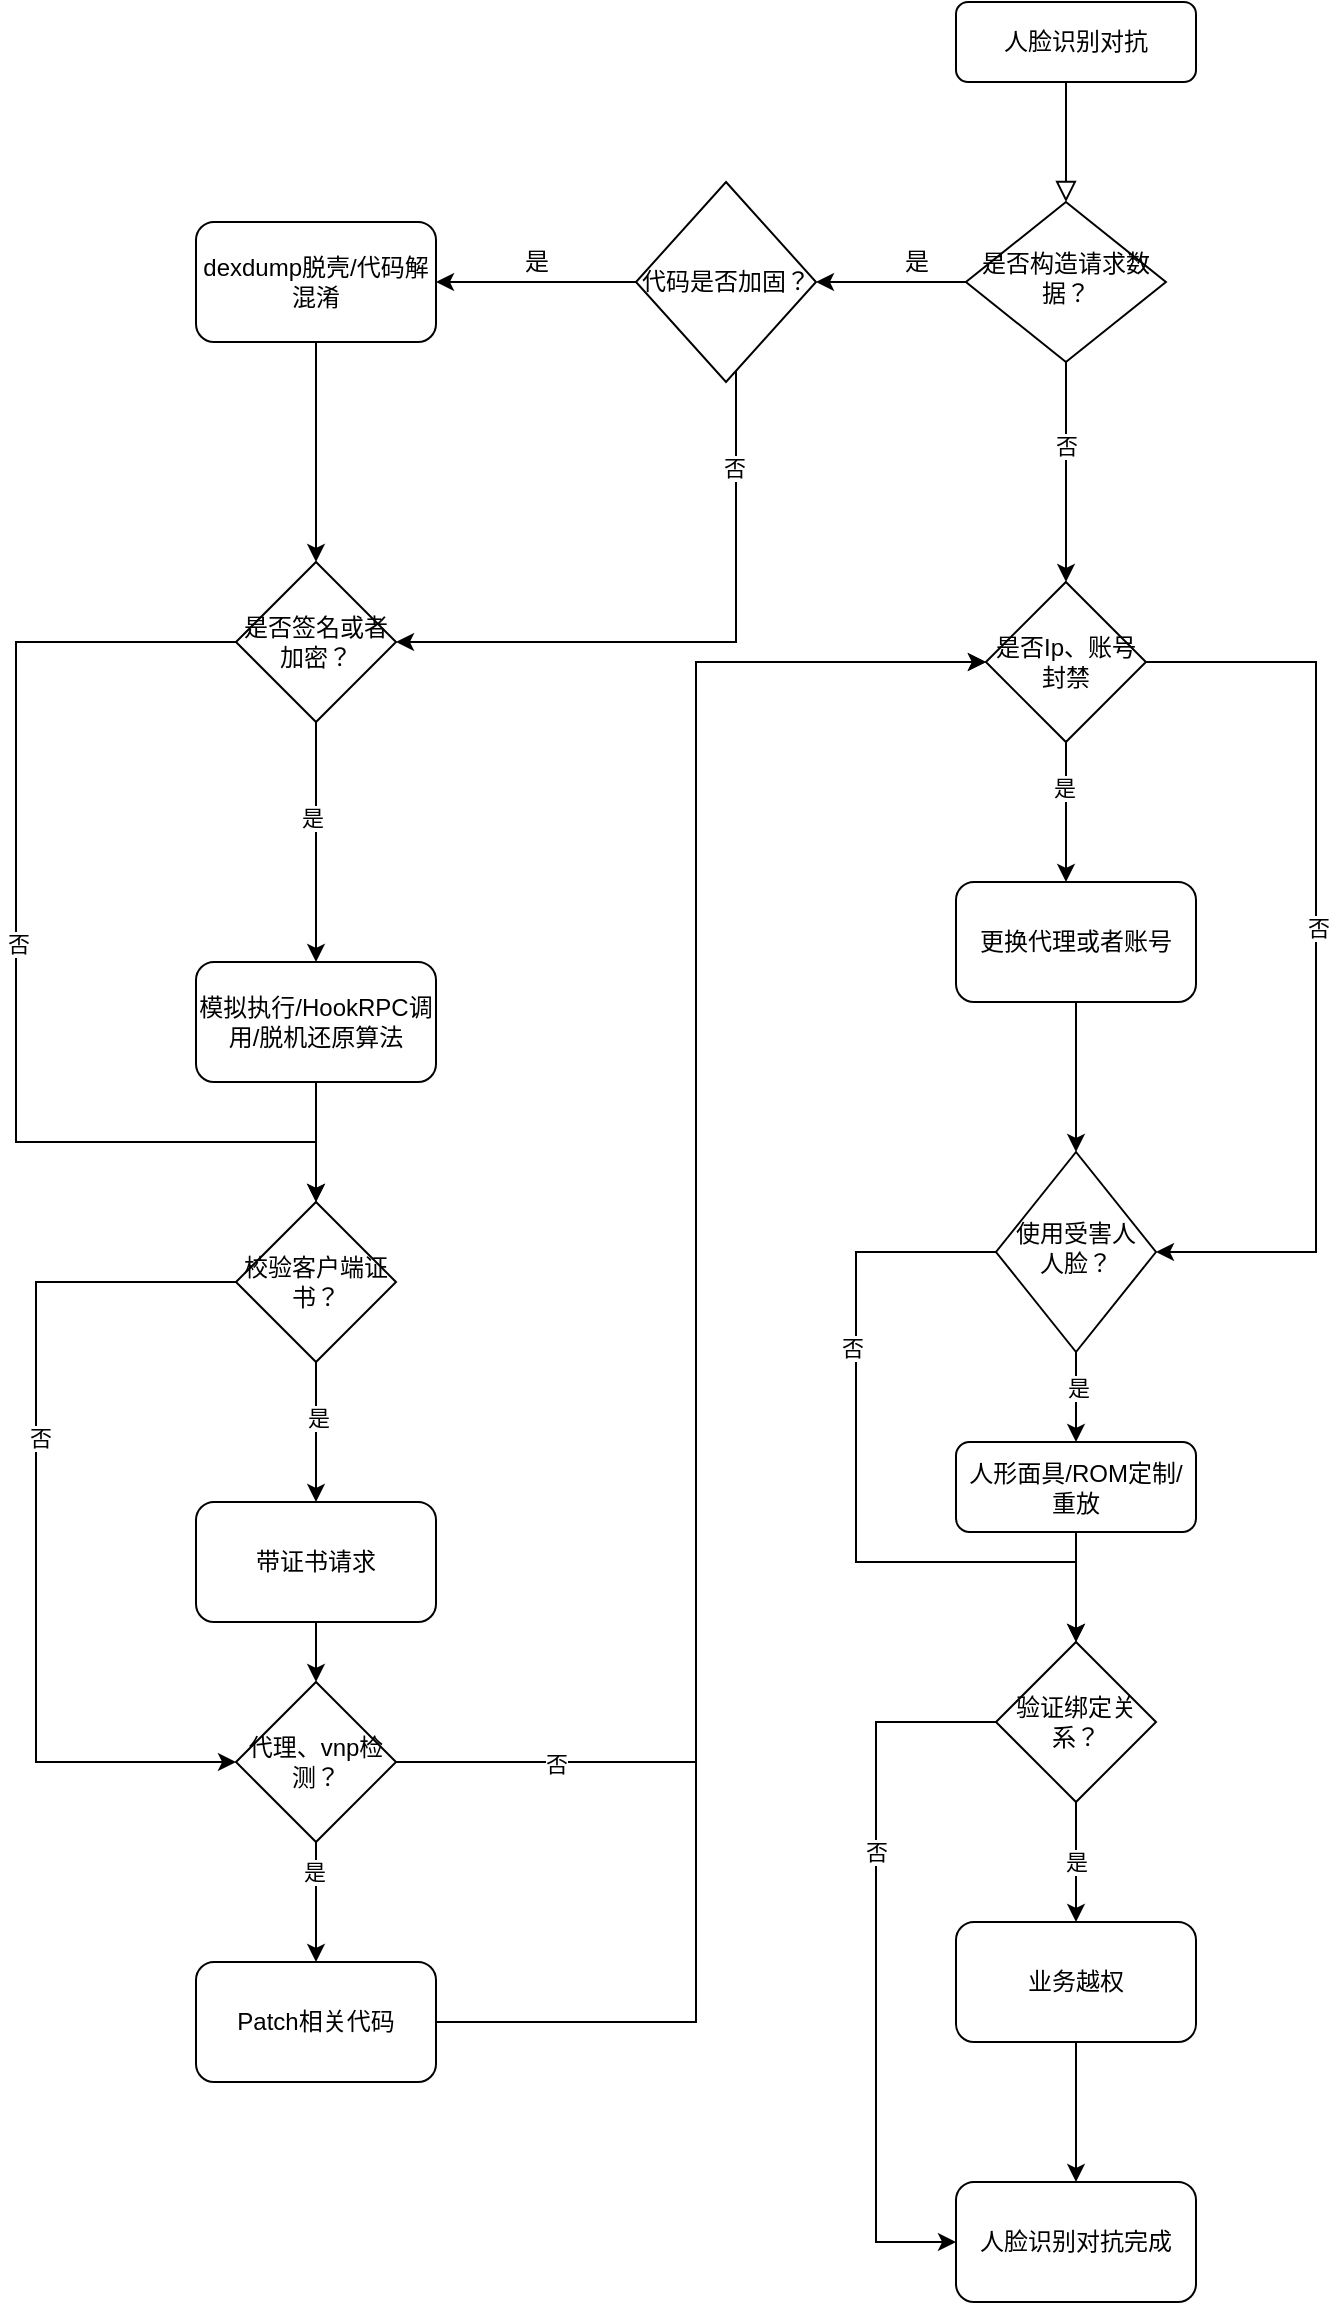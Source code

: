 <mxfile version="20.3.6" type="github">
  <diagram id="C5RBs43oDa-KdzZeNtuy" name="Page-1">
    <mxGraphModel dx="1129" dy="676" grid="1" gridSize="10" guides="1" tooltips="1" connect="1" arrows="1" fold="1" page="1" pageScale="1" pageWidth="827" pageHeight="1169" math="0" shadow="0">
      <root>
        <mxCell id="WIyWlLk6GJQsqaUBKTNV-0" />
        <mxCell id="WIyWlLk6GJQsqaUBKTNV-1" parent="WIyWlLk6GJQsqaUBKTNV-0" />
        <mxCell id="WIyWlLk6GJQsqaUBKTNV-2" value="" style="rounded=0;html=1;jettySize=auto;orthogonalLoop=1;fontSize=11;endArrow=block;endFill=0;endSize=8;strokeWidth=1;shadow=0;labelBackgroundColor=none;edgeStyle=orthogonalEdgeStyle;" parent="WIyWlLk6GJQsqaUBKTNV-1" source="WIyWlLk6GJQsqaUBKTNV-3" target="WIyWlLk6GJQsqaUBKTNV-6" edge="1">
          <mxGeometry relative="1" as="geometry">
            <Array as="points">
              <mxPoint x="615" y="60" />
              <mxPoint x="615" y="60" />
            </Array>
          </mxGeometry>
        </mxCell>
        <mxCell id="WIyWlLk6GJQsqaUBKTNV-3" value="人脸识别对抗" style="rounded=1;whiteSpace=wrap;html=1;fontSize=12;glass=0;strokeWidth=1;shadow=0;" parent="WIyWlLk6GJQsqaUBKTNV-1" vertex="1">
          <mxGeometry x="560" y="10" width="120" height="40" as="geometry" />
        </mxCell>
        <mxCell id="txry4iQ5BGnW9Nxm9vkz-0" style="edgeStyle=orthogonalEdgeStyle;rounded=0;orthogonalLoop=1;jettySize=auto;html=1;" edge="1" parent="WIyWlLk6GJQsqaUBKTNV-1" source="WIyWlLk6GJQsqaUBKTNV-6">
          <mxGeometry relative="1" as="geometry">
            <mxPoint x="490" y="150" as="targetPoint" />
          </mxGeometry>
        </mxCell>
        <mxCell id="txry4iQ5BGnW9Nxm9vkz-45" style="edgeStyle=orthogonalEdgeStyle;rounded=0;orthogonalLoop=1;jettySize=auto;html=1;entryX=0.5;entryY=0;entryDx=0;entryDy=0;" edge="1" parent="WIyWlLk6GJQsqaUBKTNV-1" source="WIyWlLk6GJQsqaUBKTNV-6" target="txry4iQ5BGnW9Nxm9vkz-47">
          <mxGeometry relative="1" as="geometry">
            <mxPoint x="570" y="290" as="targetPoint" />
            <Array as="points">
              <mxPoint x="615" y="300" />
            </Array>
          </mxGeometry>
        </mxCell>
        <mxCell id="txry4iQ5BGnW9Nxm9vkz-46" value="否" style="edgeLabel;html=1;align=center;verticalAlign=middle;resizable=0;points=[];" vertex="1" connectable="0" parent="txry4iQ5BGnW9Nxm9vkz-45">
          <mxGeometry x="-0.234" relative="1" as="geometry">
            <mxPoint as="offset" />
          </mxGeometry>
        </mxCell>
        <mxCell id="WIyWlLk6GJQsqaUBKTNV-6" value="是否构造请求数据？" style="rhombus;whiteSpace=wrap;html=1;shadow=0;fontFamily=Helvetica;fontSize=12;align=center;strokeWidth=1;spacing=6;spacingTop=-4;" parent="WIyWlLk6GJQsqaUBKTNV-1" vertex="1">
          <mxGeometry x="564.96" y="110" width="100" height="80" as="geometry" />
        </mxCell>
        <mxCell id="txry4iQ5BGnW9Nxm9vkz-31" style="edgeStyle=orthogonalEdgeStyle;rounded=0;orthogonalLoop=1;jettySize=auto;html=1;entryX=0.5;entryY=0;entryDx=0;entryDy=0;" edge="1" parent="WIyWlLk6GJQsqaUBKTNV-1" source="WIyWlLk6GJQsqaUBKTNV-10" target="txry4iQ5BGnW9Nxm9vkz-33">
          <mxGeometry relative="1" as="geometry">
            <mxPoint x="720.04" y="750" as="targetPoint" />
            <mxPoint x="720" y="790" as="sourcePoint" />
          </mxGeometry>
        </mxCell>
        <mxCell id="txry4iQ5BGnW9Nxm9vkz-32" value="是" style="edgeLabel;html=1;align=center;verticalAlign=middle;resizable=0;points=[];" vertex="1" connectable="0" parent="txry4iQ5BGnW9Nxm9vkz-31">
          <mxGeometry x="-0.198" y="1" relative="1" as="geometry">
            <mxPoint as="offset" />
          </mxGeometry>
        </mxCell>
        <mxCell id="txry4iQ5BGnW9Nxm9vkz-73" style="edgeStyle=orthogonalEdgeStyle;rounded=0;orthogonalLoop=1;jettySize=auto;html=1;entryX=0.5;entryY=0;entryDx=0;entryDy=0;" edge="1" parent="WIyWlLk6GJQsqaUBKTNV-1" source="WIyWlLk6GJQsqaUBKTNV-10" target="txry4iQ5BGnW9Nxm9vkz-35">
          <mxGeometry relative="1" as="geometry">
            <Array as="points">
              <mxPoint x="510" y="635" />
              <mxPoint x="510" y="790" />
              <mxPoint x="620" y="790" />
            </Array>
          </mxGeometry>
        </mxCell>
        <mxCell id="txry4iQ5BGnW9Nxm9vkz-74" value="否" style="edgeLabel;html=1;align=center;verticalAlign=middle;resizable=0;points=[];" vertex="1" connectable="0" parent="txry4iQ5BGnW9Nxm9vkz-73">
          <mxGeometry x="-0.37" y="-2" relative="1" as="geometry">
            <mxPoint as="offset" />
          </mxGeometry>
        </mxCell>
        <mxCell id="WIyWlLk6GJQsqaUBKTNV-10" value="使用受害人人脸？" style="rhombus;whiteSpace=wrap;html=1;shadow=0;fontFamily=Helvetica;fontSize=12;align=center;strokeWidth=1;spacing=6;spacingTop=-4;direction=south;" parent="WIyWlLk6GJQsqaUBKTNV-1" vertex="1">
          <mxGeometry x="580" y="585" width="80" height="100" as="geometry" />
        </mxCell>
        <mxCell id="txry4iQ5BGnW9Nxm9vkz-2" value="是" style="text;html=1;align=center;verticalAlign=middle;resizable=0;points=[];autosize=1;strokeColor=none;fillColor=none;" vertex="1" parent="WIyWlLk6GJQsqaUBKTNV-1">
          <mxGeometry x="520" y="125" width="40" height="30" as="geometry" />
        </mxCell>
        <mxCell id="txry4iQ5BGnW9Nxm9vkz-4" style="edgeStyle=orthogonalEdgeStyle;rounded=0;orthogonalLoop=1;jettySize=auto;html=1;" edge="1" parent="WIyWlLk6GJQsqaUBKTNV-1" source="txry4iQ5BGnW9Nxm9vkz-3">
          <mxGeometry relative="1" as="geometry">
            <mxPoint x="300" y="150" as="targetPoint" />
          </mxGeometry>
        </mxCell>
        <mxCell id="txry4iQ5BGnW9Nxm9vkz-9" style="edgeStyle=orthogonalEdgeStyle;rounded=0;orthogonalLoop=1;jettySize=auto;html=1;entryX=1;entryY=0.5;entryDx=0;entryDy=0;" edge="1" parent="WIyWlLk6GJQsqaUBKTNV-1" source="txry4iQ5BGnW9Nxm9vkz-3" target="txry4iQ5BGnW9Nxm9vkz-8">
          <mxGeometry relative="1" as="geometry">
            <Array as="points">
              <mxPoint x="450" y="330" />
            </Array>
          </mxGeometry>
        </mxCell>
        <mxCell id="txry4iQ5BGnW9Nxm9vkz-10" value="否" style="edgeLabel;html=1;align=center;verticalAlign=middle;resizable=0;points=[];" vertex="1" connectable="0" parent="txry4iQ5BGnW9Nxm9vkz-9">
          <mxGeometry x="-0.685" y="-1" relative="1" as="geometry">
            <mxPoint as="offset" />
          </mxGeometry>
        </mxCell>
        <mxCell id="txry4iQ5BGnW9Nxm9vkz-3" value="代码是否加固？" style="rhombus;whiteSpace=wrap;html=1;" vertex="1" parent="WIyWlLk6GJQsqaUBKTNV-1">
          <mxGeometry x="400" y="100" width="90" height="100" as="geometry" />
        </mxCell>
        <mxCell id="txry4iQ5BGnW9Nxm9vkz-5" value="是" style="text;html=1;align=center;verticalAlign=middle;resizable=0;points=[];autosize=1;strokeColor=none;fillColor=none;" vertex="1" parent="WIyWlLk6GJQsqaUBKTNV-1">
          <mxGeometry x="330" y="125" width="40" height="30" as="geometry" />
        </mxCell>
        <mxCell id="txry4iQ5BGnW9Nxm9vkz-7" style="edgeStyle=orthogonalEdgeStyle;rounded=0;orthogonalLoop=1;jettySize=auto;html=1;" edge="1" parent="WIyWlLk6GJQsqaUBKTNV-1" source="txry4iQ5BGnW9Nxm9vkz-6" target="txry4iQ5BGnW9Nxm9vkz-8">
          <mxGeometry relative="1" as="geometry">
            <mxPoint x="240" y="330" as="targetPoint" />
          </mxGeometry>
        </mxCell>
        <mxCell id="txry4iQ5BGnW9Nxm9vkz-6" value="dexdump脱壳/代码解混淆" style="rounded=1;whiteSpace=wrap;html=1;" vertex="1" parent="WIyWlLk6GJQsqaUBKTNV-1">
          <mxGeometry x="180" y="120" width="120" height="60" as="geometry" />
        </mxCell>
        <mxCell id="txry4iQ5BGnW9Nxm9vkz-11" style="edgeStyle=orthogonalEdgeStyle;rounded=0;orthogonalLoop=1;jettySize=auto;html=1;entryX=0.5;entryY=0;entryDx=0;entryDy=0;" edge="1" parent="WIyWlLk6GJQsqaUBKTNV-1" source="txry4iQ5BGnW9Nxm9vkz-8" target="txry4iQ5BGnW9Nxm9vkz-13">
          <mxGeometry relative="1" as="geometry">
            <mxPoint x="240" y="470" as="targetPoint" />
            <Array as="points">
              <mxPoint x="240" y="490" />
            </Array>
          </mxGeometry>
        </mxCell>
        <mxCell id="txry4iQ5BGnW9Nxm9vkz-12" value="是" style="edgeLabel;html=1;align=center;verticalAlign=middle;resizable=0;points=[];" vertex="1" connectable="0" parent="txry4iQ5BGnW9Nxm9vkz-11">
          <mxGeometry x="-0.21" y="-2" relative="1" as="geometry">
            <mxPoint as="offset" />
          </mxGeometry>
        </mxCell>
        <mxCell id="txry4iQ5BGnW9Nxm9vkz-14" style="edgeStyle=orthogonalEdgeStyle;rounded=0;orthogonalLoop=1;jettySize=auto;html=1;entryX=0.5;entryY=0;entryDx=0;entryDy=0;" edge="1" parent="WIyWlLk6GJQsqaUBKTNV-1" source="txry4iQ5BGnW9Nxm9vkz-8" target="txry4iQ5BGnW9Nxm9vkz-17">
          <mxGeometry relative="1" as="geometry">
            <mxPoint x="240" y="570" as="targetPoint" />
            <Array as="points">
              <mxPoint x="90" y="330" />
              <mxPoint x="90" y="580" />
              <mxPoint x="240" y="580" />
            </Array>
          </mxGeometry>
        </mxCell>
        <mxCell id="txry4iQ5BGnW9Nxm9vkz-15" value="否" style="edgeLabel;html=1;align=center;verticalAlign=middle;resizable=0;points=[];" vertex="1" connectable="0" parent="txry4iQ5BGnW9Nxm9vkz-14">
          <mxGeometry x="-0.036" y="1" relative="1" as="geometry">
            <mxPoint as="offset" />
          </mxGeometry>
        </mxCell>
        <mxCell id="txry4iQ5BGnW9Nxm9vkz-8" value="是否签名或者加密？" style="rhombus;whiteSpace=wrap;html=1;" vertex="1" parent="WIyWlLk6GJQsqaUBKTNV-1">
          <mxGeometry x="200" y="290" width="80" height="80" as="geometry" />
        </mxCell>
        <mxCell id="txry4iQ5BGnW9Nxm9vkz-16" style="edgeStyle=orthogonalEdgeStyle;rounded=0;orthogonalLoop=1;jettySize=auto;html=1;entryX=0.5;entryY=0;entryDx=0;entryDy=0;" edge="1" parent="WIyWlLk6GJQsqaUBKTNV-1" source="txry4iQ5BGnW9Nxm9vkz-13" target="txry4iQ5BGnW9Nxm9vkz-17">
          <mxGeometry relative="1" as="geometry">
            <mxPoint x="240" y="590" as="targetPoint" />
            <Array as="points">
              <mxPoint x="240" y="570" />
              <mxPoint x="240" y="570" />
            </Array>
          </mxGeometry>
        </mxCell>
        <mxCell id="txry4iQ5BGnW9Nxm9vkz-13" value="模拟执行/HookRPC调用/脱机还原算法" style="rounded=1;whiteSpace=wrap;html=1;" vertex="1" parent="WIyWlLk6GJQsqaUBKTNV-1">
          <mxGeometry x="180" y="490" width="120" height="60" as="geometry" />
        </mxCell>
        <mxCell id="txry4iQ5BGnW9Nxm9vkz-19" style="edgeStyle=orthogonalEdgeStyle;rounded=0;orthogonalLoop=1;jettySize=auto;html=1;" edge="1" parent="WIyWlLk6GJQsqaUBKTNV-1" source="txry4iQ5BGnW9Nxm9vkz-17">
          <mxGeometry relative="1" as="geometry">
            <mxPoint x="240" y="760" as="targetPoint" />
          </mxGeometry>
        </mxCell>
        <mxCell id="txry4iQ5BGnW9Nxm9vkz-20" value="是" style="edgeLabel;html=1;align=center;verticalAlign=middle;resizable=0;points=[];" vertex="1" connectable="0" parent="txry4iQ5BGnW9Nxm9vkz-19">
          <mxGeometry x="-0.222" y="1" relative="1" as="geometry">
            <mxPoint as="offset" />
          </mxGeometry>
        </mxCell>
        <mxCell id="txry4iQ5BGnW9Nxm9vkz-24" style="edgeStyle=orthogonalEdgeStyle;rounded=0;orthogonalLoop=1;jettySize=auto;html=1;entryX=0;entryY=0.5;entryDx=0;entryDy=0;exitX=0;exitY=0.5;exitDx=0;exitDy=0;" edge="1" parent="WIyWlLk6GJQsqaUBKTNV-1" source="txry4iQ5BGnW9Nxm9vkz-17" target="txry4iQ5BGnW9Nxm9vkz-23">
          <mxGeometry relative="1" as="geometry">
            <mxPoint x="290" y="890" as="targetPoint" />
            <Array as="points">
              <mxPoint x="100" y="650" />
              <mxPoint x="100" y="890" />
            </Array>
          </mxGeometry>
        </mxCell>
        <mxCell id="txry4iQ5BGnW9Nxm9vkz-25" value="否" style="edgeLabel;html=1;align=center;verticalAlign=middle;resizable=0;points=[];" vertex="1" connectable="0" parent="txry4iQ5BGnW9Nxm9vkz-24">
          <mxGeometry x="-0.191" y="2" relative="1" as="geometry">
            <mxPoint as="offset" />
          </mxGeometry>
        </mxCell>
        <mxCell id="txry4iQ5BGnW9Nxm9vkz-17" value="校验客户端证书？" style="rhombus;whiteSpace=wrap;html=1;" vertex="1" parent="WIyWlLk6GJQsqaUBKTNV-1">
          <mxGeometry x="200" y="610" width="80" height="80" as="geometry" />
        </mxCell>
        <mxCell id="txry4iQ5BGnW9Nxm9vkz-22" style="edgeStyle=orthogonalEdgeStyle;rounded=0;orthogonalLoop=1;jettySize=auto;html=1;" edge="1" parent="WIyWlLk6GJQsqaUBKTNV-1" source="txry4iQ5BGnW9Nxm9vkz-21" target="txry4iQ5BGnW9Nxm9vkz-23">
          <mxGeometry relative="1" as="geometry">
            <mxPoint x="240" y="890" as="targetPoint" />
          </mxGeometry>
        </mxCell>
        <mxCell id="txry4iQ5BGnW9Nxm9vkz-21" value="带证书请求" style="rounded=1;whiteSpace=wrap;html=1;" vertex="1" parent="WIyWlLk6GJQsqaUBKTNV-1">
          <mxGeometry x="180" y="760" width="120" height="60" as="geometry" />
        </mxCell>
        <mxCell id="txry4iQ5BGnW9Nxm9vkz-26" style="edgeStyle=orthogonalEdgeStyle;rounded=0;orthogonalLoop=1;jettySize=auto;html=1;" edge="1" parent="WIyWlLk6GJQsqaUBKTNV-1" source="txry4iQ5BGnW9Nxm9vkz-23" target="txry4iQ5BGnW9Nxm9vkz-27">
          <mxGeometry relative="1" as="geometry">
            <mxPoint x="240" y="980" as="targetPoint" />
          </mxGeometry>
        </mxCell>
        <mxCell id="txry4iQ5BGnW9Nxm9vkz-28" value="是" style="edgeLabel;html=1;align=center;verticalAlign=middle;resizable=0;points=[];" vertex="1" connectable="0" parent="txry4iQ5BGnW9Nxm9vkz-26">
          <mxGeometry x="-0.5" y="-1" relative="1" as="geometry">
            <mxPoint as="offset" />
          </mxGeometry>
        </mxCell>
        <mxCell id="txry4iQ5BGnW9Nxm9vkz-60" style="edgeStyle=orthogonalEdgeStyle;rounded=0;orthogonalLoop=1;jettySize=auto;html=1;entryX=0;entryY=0.5;entryDx=0;entryDy=0;" edge="1" parent="WIyWlLk6GJQsqaUBKTNV-1" source="txry4iQ5BGnW9Nxm9vkz-23" target="txry4iQ5BGnW9Nxm9vkz-47">
          <mxGeometry relative="1" as="geometry">
            <mxPoint x="500" y="400" as="targetPoint" />
            <Array as="points">
              <mxPoint x="430" y="890" />
              <mxPoint x="430" y="340" />
            </Array>
          </mxGeometry>
        </mxCell>
        <mxCell id="txry4iQ5BGnW9Nxm9vkz-61" value="否" style="edgeLabel;html=1;align=center;verticalAlign=middle;resizable=0;points=[];" vertex="1" connectable="0" parent="txry4iQ5BGnW9Nxm9vkz-60">
          <mxGeometry x="-0.811" y="-1" relative="1" as="geometry">
            <mxPoint as="offset" />
          </mxGeometry>
        </mxCell>
        <mxCell id="txry4iQ5BGnW9Nxm9vkz-23" value="代理、vnp检测？" style="rhombus;whiteSpace=wrap;html=1;" vertex="1" parent="WIyWlLk6GJQsqaUBKTNV-1">
          <mxGeometry x="200" y="850" width="80" height="80" as="geometry" />
        </mxCell>
        <mxCell id="txry4iQ5BGnW9Nxm9vkz-30" style="edgeStyle=orthogonalEdgeStyle;rounded=0;orthogonalLoop=1;jettySize=auto;html=1;entryX=0;entryY=0.5;entryDx=0;entryDy=0;" edge="1" parent="WIyWlLk6GJQsqaUBKTNV-1" source="txry4iQ5BGnW9Nxm9vkz-27" target="txry4iQ5BGnW9Nxm9vkz-47">
          <mxGeometry relative="1" as="geometry">
            <mxPoint x="530" y="310" as="targetPoint" />
            <Array as="points">
              <mxPoint x="430" y="1020" />
              <mxPoint x="430" y="340" />
            </Array>
          </mxGeometry>
        </mxCell>
        <mxCell id="txry4iQ5BGnW9Nxm9vkz-27" value="Patch相关代码" style="rounded=1;whiteSpace=wrap;html=1;" vertex="1" parent="WIyWlLk6GJQsqaUBKTNV-1">
          <mxGeometry x="180" y="990" width="120" height="60" as="geometry" />
        </mxCell>
        <mxCell id="txry4iQ5BGnW9Nxm9vkz-72" value="" style="edgeStyle=orthogonalEdgeStyle;rounded=0;orthogonalLoop=1;jettySize=auto;html=1;" edge="1" parent="WIyWlLk6GJQsqaUBKTNV-1" source="txry4iQ5BGnW9Nxm9vkz-33" target="txry4iQ5BGnW9Nxm9vkz-35">
          <mxGeometry relative="1" as="geometry" />
        </mxCell>
        <mxCell id="txry4iQ5BGnW9Nxm9vkz-33" value="人形面具/ROM定制/重放" style="rounded=1;whiteSpace=wrap;html=1;" vertex="1" parent="WIyWlLk6GJQsqaUBKTNV-1">
          <mxGeometry x="560" y="730" width="120" height="45" as="geometry" />
        </mxCell>
        <mxCell id="txry4iQ5BGnW9Nxm9vkz-38" value="是" style="edgeStyle=orthogonalEdgeStyle;rounded=0;orthogonalLoop=1;jettySize=auto;html=1;exitX=0.5;exitY=1;exitDx=0;exitDy=0;entryX=0.5;entryY=0;entryDx=0;entryDy=0;" edge="1" parent="WIyWlLk6GJQsqaUBKTNV-1" source="txry4iQ5BGnW9Nxm9vkz-35" target="txry4iQ5BGnW9Nxm9vkz-39">
          <mxGeometry relative="1" as="geometry">
            <mxPoint x="615" y="1130" as="targetPoint" />
            <mxPoint x="614.96" y="1150" as="sourcePoint" />
            <Array as="points" />
          </mxGeometry>
        </mxCell>
        <mxCell id="txry4iQ5BGnW9Nxm9vkz-43" style="edgeStyle=orthogonalEdgeStyle;rounded=0;orthogonalLoop=1;jettySize=auto;html=1;entryX=0;entryY=0.5;entryDx=0;entryDy=0;exitX=0;exitY=0.5;exitDx=0;exitDy=0;" edge="1" parent="WIyWlLk6GJQsqaUBKTNV-1" source="txry4iQ5BGnW9Nxm9vkz-35" target="txry4iQ5BGnW9Nxm9vkz-42">
          <mxGeometry relative="1" as="geometry">
            <mxPoint x="570" y="1110" as="sourcePoint" />
            <Array as="points">
              <mxPoint x="520" y="870" />
              <mxPoint x="520" y="1130" />
            </Array>
          </mxGeometry>
        </mxCell>
        <mxCell id="txry4iQ5BGnW9Nxm9vkz-44" value="否" style="edgeLabel;html=1;align=center;verticalAlign=middle;resizable=0;points=[];" vertex="1" connectable="0" parent="txry4iQ5BGnW9Nxm9vkz-43">
          <mxGeometry x="-0.308" relative="1" as="geometry">
            <mxPoint as="offset" />
          </mxGeometry>
        </mxCell>
        <mxCell id="txry4iQ5BGnW9Nxm9vkz-35" value="验证绑定关系？" style="rhombus;whiteSpace=wrap;html=1;" vertex="1" parent="WIyWlLk6GJQsqaUBKTNV-1">
          <mxGeometry x="580" y="830" width="80" height="80" as="geometry" />
        </mxCell>
        <mxCell id="txry4iQ5BGnW9Nxm9vkz-41" style="edgeStyle=orthogonalEdgeStyle;rounded=0;orthogonalLoop=1;jettySize=auto;html=1;" edge="1" parent="WIyWlLk6GJQsqaUBKTNV-1" source="txry4iQ5BGnW9Nxm9vkz-39" target="txry4iQ5BGnW9Nxm9vkz-42">
          <mxGeometry relative="1" as="geometry">
            <mxPoint x="614.96" y="1350" as="targetPoint" />
          </mxGeometry>
        </mxCell>
        <mxCell id="txry4iQ5BGnW9Nxm9vkz-39" value="业务越权" style="rounded=1;whiteSpace=wrap;html=1;" vertex="1" parent="WIyWlLk6GJQsqaUBKTNV-1">
          <mxGeometry x="560" y="970" width="120" height="60" as="geometry" />
        </mxCell>
        <mxCell id="txry4iQ5BGnW9Nxm9vkz-42" value="人脸识别对抗完成" style="rounded=1;whiteSpace=wrap;html=1;" vertex="1" parent="WIyWlLk6GJQsqaUBKTNV-1">
          <mxGeometry x="560" y="1100" width="120" height="60" as="geometry" />
        </mxCell>
        <mxCell id="txry4iQ5BGnW9Nxm9vkz-50" style="edgeStyle=orthogonalEdgeStyle;rounded=0;orthogonalLoop=1;jettySize=auto;html=1;" edge="1" parent="WIyWlLk6GJQsqaUBKTNV-1" source="txry4iQ5BGnW9Nxm9vkz-47" target="txry4iQ5BGnW9Nxm9vkz-51">
          <mxGeometry relative="1" as="geometry">
            <mxPoint x="620" y="675" as="targetPoint" />
            <Array as="points">
              <mxPoint x="615" y="420" />
              <mxPoint x="615" y="420" />
            </Array>
          </mxGeometry>
        </mxCell>
        <mxCell id="txry4iQ5BGnW9Nxm9vkz-67" value="是" style="edgeLabel;html=1;align=center;verticalAlign=middle;resizable=0;points=[];" vertex="1" connectable="0" parent="txry4iQ5BGnW9Nxm9vkz-50">
          <mxGeometry x="-0.363" y="-1" relative="1" as="geometry">
            <mxPoint as="offset" />
          </mxGeometry>
        </mxCell>
        <mxCell id="txry4iQ5BGnW9Nxm9vkz-68" style="edgeStyle=orthogonalEdgeStyle;rounded=0;orthogonalLoop=1;jettySize=auto;html=1;entryX=0.5;entryY=0;entryDx=0;entryDy=0;" edge="1" parent="WIyWlLk6GJQsqaUBKTNV-1" source="txry4iQ5BGnW9Nxm9vkz-47" target="WIyWlLk6GJQsqaUBKTNV-10">
          <mxGeometry relative="1" as="geometry">
            <mxPoint x="760" y="530" as="targetPoint" />
            <Array as="points">
              <mxPoint x="740" y="340" />
              <mxPoint x="740" y="635" />
            </Array>
          </mxGeometry>
        </mxCell>
        <mxCell id="txry4iQ5BGnW9Nxm9vkz-69" value="否" style="edgeLabel;html=1;align=center;verticalAlign=middle;resizable=0;points=[];" vertex="1" connectable="0" parent="txry4iQ5BGnW9Nxm9vkz-68">
          <mxGeometry x="-0.053" y="1" relative="1" as="geometry">
            <mxPoint as="offset" />
          </mxGeometry>
        </mxCell>
        <mxCell id="txry4iQ5BGnW9Nxm9vkz-47" value="是否Ip、账号封禁" style="rhombus;whiteSpace=wrap;html=1;" vertex="1" parent="WIyWlLk6GJQsqaUBKTNV-1">
          <mxGeometry x="574.96" y="300" width="80" height="80" as="geometry" />
        </mxCell>
        <mxCell id="txry4iQ5BGnW9Nxm9vkz-66" style="edgeStyle=orthogonalEdgeStyle;rounded=0;orthogonalLoop=1;jettySize=auto;html=1;entryX=0;entryY=0.5;entryDx=0;entryDy=0;" edge="1" parent="WIyWlLk6GJQsqaUBKTNV-1" source="txry4iQ5BGnW9Nxm9vkz-51" target="WIyWlLk6GJQsqaUBKTNV-10">
          <mxGeometry relative="1" as="geometry" />
        </mxCell>
        <mxCell id="txry4iQ5BGnW9Nxm9vkz-51" value="更换代理或者账号" style="rounded=1;whiteSpace=wrap;html=1;" vertex="1" parent="WIyWlLk6GJQsqaUBKTNV-1">
          <mxGeometry x="560" y="450" width="120" height="60" as="geometry" />
        </mxCell>
      </root>
    </mxGraphModel>
  </diagram>
</mxfile>
